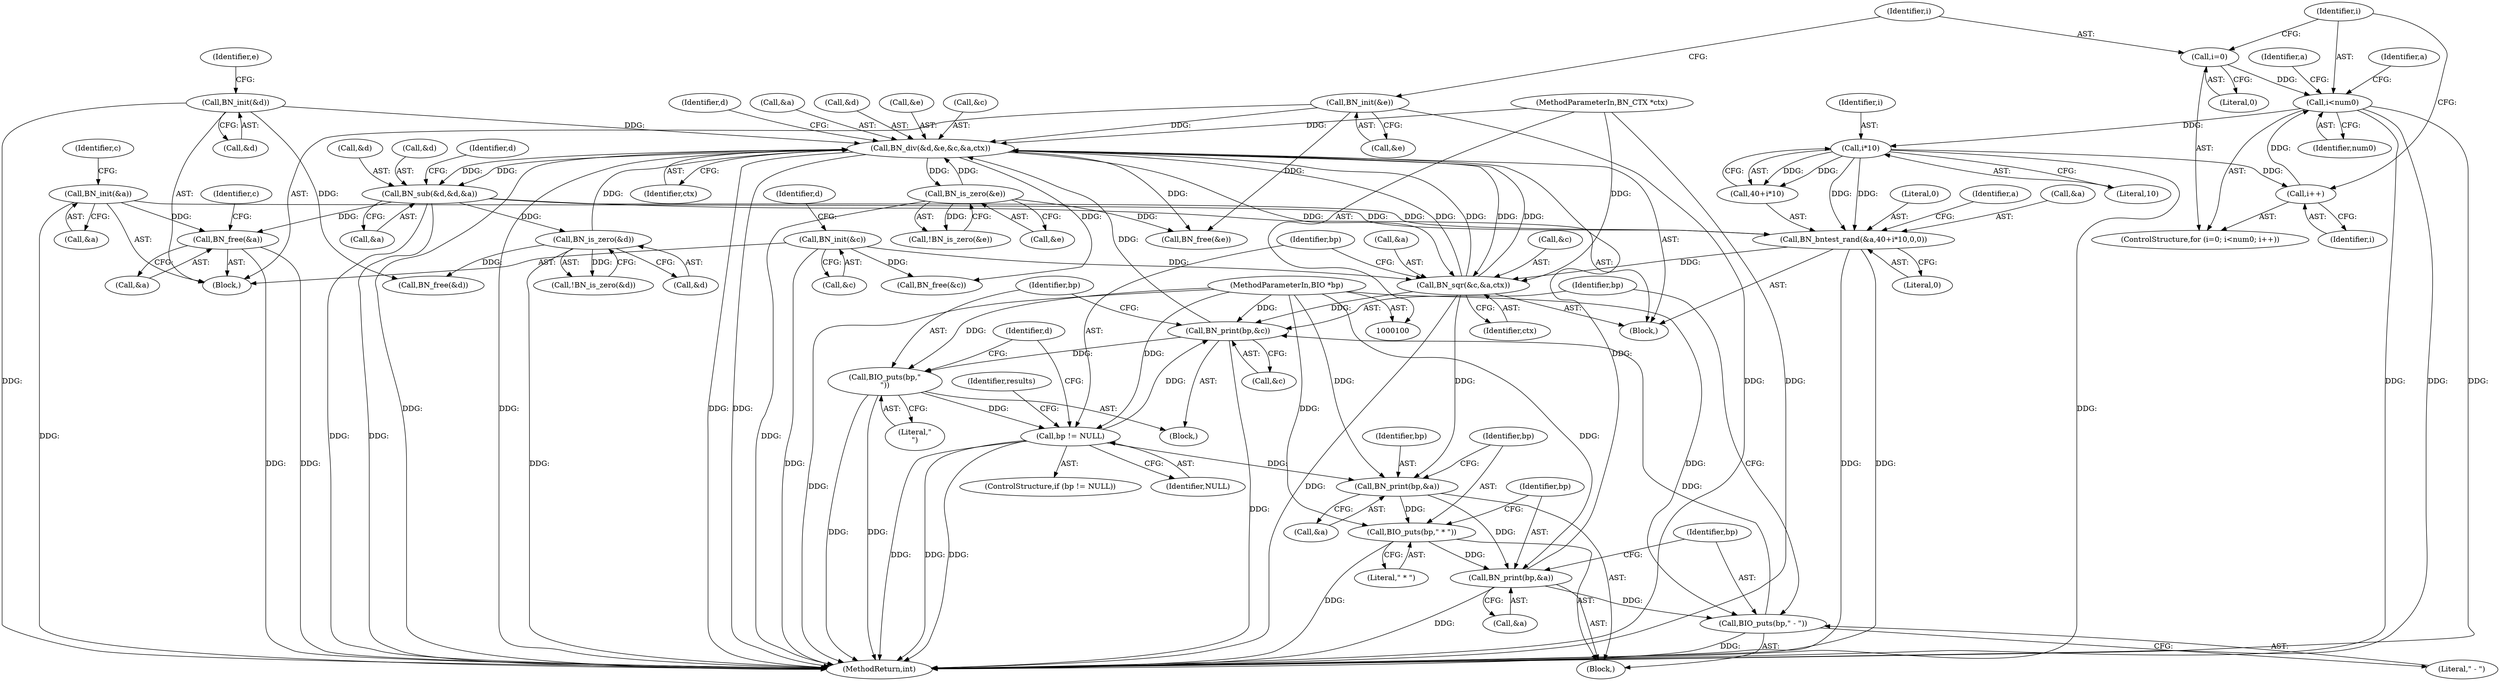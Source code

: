 digraph "1_openssl_a7a44ba55cb4f884c6bc9ceac90072dea38e66d0_3@API" {
"1000215" [label="(Call,BN_free(&a))"];
"1000192" [label="(Call,BN_sub(&d,&d,&a))"];
"1000182" [label="(Call,BN_div(&d,&e,&c,&a,ctx))"];
"1000202" [label="(Call,BN_is_zero(&d))"];
"1000115" [label="(Call,BN_init(&d))"];
"1000206" [label="(Call,BN_is_zero(&e))"];
"1000118" [label="(Call,BN_init(&e))"];
"1000175" [label="(Call,BN_print(bp,&c))"];
"1000153" [label="(Call,bp != NULL)"];
"1000179" [label="(Call,BIO_puts(bp,\"\n\"))"];
"1000101" [label="(MethodParameterIn,BIO *bp)"];
"1000172" [label="(Call,BIO_puts(bp,\" - \"))"];
"1000168" [label="(Call,BN_print(bp,&a))"];
"1000165" [label="(Call,BIO_puts(bp,\" * \"))"];
"1000161" [label="(Call,BN_print(bp,&a))"];
"1000146" [label="(Call,BN_sqr(&c,&a,ctx))"];
"1000112" [label="(Call,BN_init(&c))"];
"1000131" [label="(Call,BN_bntest_rand(&a,40+i*10,0,0))"];
"1000109" [label="(Call,BN_init(&a))"];
"1000136" [label="(Call,i*10)"];
"1000125" [label="(Call,i<num0)"];
"1000122" [label="(Call,i=0)"];
"1000128" [label="(Call,i++)"];
"1000102" [label="(MethodParameterIn,BN_CTX *ctx)"];
"1000205" [label="(Call,!BN_is_zero(&e))"];
"1000195" [label="(Call,&d)"];
"1000217" [label="(Identifier,a)"];
"1000185" [label="(Call,&e)"];
"1000110" [label="(Call,&a)"];
"1000155" [label="(Identifier,NULL)"];
"1000169" [label="(Identifier,bp)"];
"1000218" [label="(Call,BN_free(&c))"];
"1000152" [label="(ControlStructure,if (bp != NULL))"];
"1000161" [label="(Call,BN_print(bp,&a))"];
"1000177" [label="(Call,&c)"];
"1000131" [label="(Call,BN_bntest_rand(&a,40+i*10,0,0))"];
"1000204" [label="(Identifier,d)"];
"1000207" [label="(Call,&e)"];
"1000114" [label="(Identifier,c)"];
"1000191" [label="(Identifier,ctx)"];
"1000103" [label="(Block,)"];
"1000147" [label="(Call,&c)"];
"1000124" [label="(Literal,0)"];
"1000167" [label="(Literal,\" * \")"];
"1000172" [label="(Call,BIO_puts(bp,\" - \"))"];
"1000154" [label="(Identifier,bp)"];
"1000193" [label="(Call,&d)"];
"1000182" [label="(Call,BN_div(&d,&e,&c,&a,ctx))"];
"1000176" [label="(Identifier,bp)"];
"1000203" [label="(Call,&d)"];
"1000113" [label="(Call,&c)"];
"1000120" [label="(Identifier,e)"];
"1000139" [label="(Literal,0)"];
"1000162" [label="(Identifier,bp)"];
"1000187" [label="(Call,&c)"];
"1000153" [label="(Call,bp != NULL)"];
"1000160" [label="(Block,)"];
"1000221" [label="(Call,BN_free(&d))"];
"1000165" [label="(Call,BIO_puts(bp,\" * \"))"];
"1000146" [label="(Call,BN_sqr(&c,&a,ctx))"];
"1000121" [label="(ControlStructure,for (i=0; i<num0; i++))"];
"1000194" [label="(Identifier,d)"];
"1000130" [label="(Block,)"];
"1000129" [label="(Identifier,i)"];
"1000102" [label="(MethodParameterIn,BN_CTX *ctx)"];
"1000197" [label="(Call,&a)"];
"1000168" [label="(Call,BN_print(bp,&a))"];
"1000128" [label="(Call,i++)"];
"1000101" [label="(MethodParameterIn,BIO *bp)"];
"1000119" [label="(Call,&e)"];
"1000122" [label="(Call,i=0)"];
"1000170" [label="(Call,&a)"];
"1000206" [label="(Call,BN_is_zero(&e))"];
"1000159" [label="(Identifier,results)"];
"1000192" [label="(Call,BN_sub(&d,&d,&a))"];
"1000140" [label="(Literal,0)"];
"1000180" [label="(Identifier,bp)"];
"1000181" [label="(Literal,\"\n\")"];
"1000125" [label="(Call,i<num0)"];
"1000116" [label="(Call,&d)"];
"1000137" [label="(Identifier,i)"];
"1000173" [label="(Identifier,bp)"];
"1000127" [label="(Identifier,num0)"];
"1000118" [label="(Call,BN_init(&e))"];
"1000215" [label="(Call,BN_free(&a))"];
"1000115" [label="(Call,BN_init(&d))"];
"1000126" [label="(Identifier,i)"];
"1000220" [label="(Identifier,c)"];
"1000201" [label="(Call,!BN_is_zero(&d))"];
"1000189" [label="(Call,&a)"];
"1000138" [label="(Literal,10)"];
"1000175" [label="(Call,BN_print(bp,&c))"];
"1000112" [label="(Call,BN_init(&c))"];
"1000117" [label="(Identifier,d)"];
"1000229" [label="(MethodReturn,int)"];
"1000163" [label="(Call,&a)"];
"1000109" [label="(Call,BN_init(&a))"];
"1000149" [label="(Call,&a)"];
"1000216" [label="(Call,&a)"];
"1000179" [label="(Call,BIO_puts(bp,\"\n\"))"];
"1000224" [label="(Call,BN_free(&e))"];
"1000174" [label="(Literal,\" - \")"];
"1000166" [label="(Identifier,bp)"];
"1000202" [label="(Call,BN_is_zero(&d))"];
"1000151" [label="(Identifier,ctx)"];
"1000143" [label="(Identifier,a)"];
"1000132" [label="(Call,&a)"];
"1000156" [label="(Block,)"];
"1000123" [label="(Identifier,i)"];
"1000184" [label="(Identifier,d)"];
"1000133" [label="(Identifier,a)"];
"1000136" [label="(Call,i*10)"];
"1000183" [label="(Call,&d)"];
"1000134" [label="(Call,40+i*10)"];
"1000215" -> "1000103"  [label="AST: "];
"1000215" -> "1000216"  [label="CFG: "];
"1000216" -> "1000215"  [label="AST: "];
"1000220" -> "1000215"  [label="CFG: "];
"1000215" -> "1000229"  [label="DDG: "];
"1000215" -> "1000229"  [label="DDG: "];
"1000192" -> "1000215"  [label="DDG: "];
"1000109" -> "1000215"  [label="DDG: "];
"1000192" -> "1000130"  [label="AST: "];
"1000192" -> "1000197"  [label="CFG: "];
"1000193" -> "1000192"  [label="AST: "];
"1000195" -> "1000192"  [label="AST: "];
"1000197" -> "1000192"  [label="AST: "];
"1000204" -> "1000192"  [label="CFG: "];
"1000192" -> "1000229"  [label="DDG: "];
"1000192" -> "1000229"  [label="DDG: "];
"1000192" -> "1000131"  [label="DDG: "];
"1000182" -> "1000192"  [label="DDG: "];
"1000182" -> "1000192"  [label="DDG: "];
"1000192" -> "1000202"  [label="DDG: "];
"1000182" -> "1000130"  [label="AST: "];
"1000182" -> "1000191"  [label="CFG: "];
"1000183" -> "1000182"  [label="AST: "];
"1000185" -> "1000182"  [label="AST: "];
"1000187" -> "1000182"  [label="AST: "];
"1000189" -> "1000182"  [label="AST: "];
"1000191" -> "1000182"  [label="AST: "];
"1000194" -> "1000182"  [label="CFG: "];
"1000182" -> "1000229"  [label="DDG: "];
"1000182" -> "1000229"  [label="DDG: "];
"1000182" -> "1000229"  [label="DDG: "];
"1000182" -> "1000229"  [label="DDG: "];
"1000182" -> "1000146"  [label="DDG: "];
"1000182" -> "1000146"  [label="DDG: "];
"1000202" -> "1000182"  [label="DDG: "];
"1000115" -> "1000182"  [label="DDG: "];
"1000206" -> "1000182"  [label="DDG: "];
"1000118" -> "1000182"  [label="DDG: "];
"1000175" -> "1000182"  [label="DDG: "];
"1000146" -> "1000182"  [label="DDG: "];
"1000146" -> "1000182"  [label="DDG: "];
"1000146" -> "1000182"  [label="DDG: "];
"1000168" -> "1000182"  [label="DDG: "];
"1000102" -> "1000182"  [label="DDG: "];
"1000182" -> "1000206"  [label="DDG: "];
"1000182" -> "1000218"  [label="DDG: "];
"1000182" -> "1000224"  [label="DDG: "];
"1000202" -> "1000201"  [label="AST: "];
"1000202" -> "1000203"  [label="CFG: "];
"1000203" -> "1000202"  [label="AST: "];
"1000201" -> "1000202"  [label="CFG: "];
"1000202" -> "1000229"  [label="DDG: "];
"1000202" -> "1000201"  [label="DDG: "];
"1000202" -> "1000221"  [label="DDG: "];
"1000115" -> "1000103"  [label="AST: "];
"1000115" -> "1000116"  [label="CFG: "];
"1000116" -> "1000115"  [label="AST: "];
"1000120" -> "1000115"  [label="CFG: "];
"1000115" -> "1000229"  [label="DDG: "];
"1000115" -> "1000221"  [label="DDG: "];
"1000206" -> "1000205"  [label="AST: "];
"1000206" -> "1000207"  [label="CFG: "];
"1000207" -> "1000206"  [label="AST: "];
"1000205" -> "1000206"  [label="CFG: "];
"1000206" -> "1000229"  [label="DDG: "];
"1000206" -> "1000205"  [label="DDG: "];
"1000206" -> "1000224"  [label="DDG: "];
"1000118" -> "1000103"  [label="AST: "];
"1000118" -> "1000119"  [label="CFG: "];
"1000119" -> "1000118"  [label="AST: "];
"1000123" -> "1000118"  [label="CFG: "];
"1000118" -> "1000229"  [label="DDG: "];
"1000118" -> "1000224"  [label="DDG: "];
"1000175" -> "1000156"  [label="AST: "];
"1000175" -> "1000177"  [label="CFG: "];
"1000176" -> "1000175"  [label="AST: "];
"1000177" -> "1000175"  [label="AST: "];
"1000180" -> "1000175"  [label="CFG: "];
"1000175" -> "1000229"  [label="DDG: "];
"1000153" -> "1000175"  [label="DDG: "];
"1000172" -> "1000175"  [label="DDG: "];
"1000101" -> "1000175"  [label="DDG: "];
"1000146" -> "1000175"  [label="DDG: "];
"1000175" -> "1000179"  [label="DDG: "];
"1000153" -> "1000152"  [label="AST: "];
"1000153" -> "1000155"  [label="CFG: "];
"1000154" -> "1000153"  [label="AST: "];
"1000155" -> "1000153"  [label="AST: "];
"1000159" -> "1000153"  [label="CFG: "];
"1000184" -> "1000153"  [label="CFG: "];
"1000153" -> "1000229"  [label="DDG: "];
"1000153" -> "1000229"  [label="DDG: "];
"1000153" -> "1000229"  [label="DDG: "];
"1000179" -> "1000153"  [label="DDG: "];
"1000101" -> "1000153"  [label="DDG: "];
"1000153" -> "1000161"  [label="DDG: "];
"1000179" -> "1000156"  [label="AST: "];
"1000179" -> "1000181"  [label="CFG: "];
"1000180" -> "1000179"  [label="AST: "];
"1000181" -> "1000179"  [label="AST: "];
"1000184" -> "1000179"  [label="CFG: "];
"1000179" -> "1000229"  [label="DDG: "];
"1000179" -> "1000229"  [label="DDG: "];
"1000101" -> "1000179"  [label="DDG: "];
"1000101" -> "1000100"  [label="AST: "];
"1000101" -> "1000229"  [label="DDG: "];
"1000101" -> "1000161"  [label="DDG: "];
"1000101" -> "1000165"  [label="DDG: "];
"1000101" -> "1000168"  [label="DDG: "];
"1000101" -> "1000172"  [label="DDG: "];
"1000172" -> "1000160"  [label="AST: "];
"1000172" -> "1000174"  [label="CFG: "];
"1000173" -> "1000172"  [label="AST: "];
"1000174" -> "1000172"  [label="AST: "];
"1000176" -> "1000172"  [label="CFG: "];
"1000172" -> "1000229"  [label="DDG: "];
"1000168" -> "1000172"  [label="DDG: "];
"1000168" -> "1000160"  [label="AST: "];
"1000168" -> "1000170"  [label="CFG: "];
"1000169" -> "1000168"  [label="AST: "];
"1000170" -> "1000168"  [label="AST: "];
"1000173" -> "1000168"  [label="CFG: "];
"1000168" -> "1000229"  [label="DDG: "];
"1000165" -> "1000168"  [label="DDG: "];
"1000161" -> "1000168"  [label="DDG: "];
"1000165" -> "1000160"  [label="AST: "];
"1000165" -> "1000167"  [label="CFG: "];
"1000166" -> "1000165"  [label="AST: "];
"1000167" -> "1000165"  [label="AST: "];
"1000169" -> "1000165"  [label="CFG: "];
"1000165" -> "1000229"  [label="DDG: "];
"1000161" -> "1000165"  [label="DDG: "];
"1000161" -> "1000160"  [label="AST: "];
"1000161" -> "1000163"  [label="CFG: "];
"1000162" -> "1000161"  [label="AST: "];
"1000163" -> "1000161"  [label="AST: "];
"1000166" -> "1000161"  [label="CFG: "];
"1000146" -> "1000161"  [label="DDG: "];
"1000146" -> "1000130"  [label="AST: "];
"1000146" -> "1000151"  [label="CFG: "];
"1000147" -> "1000146"  [label="AST: "];
"1000149" -> "1000146"  [label="AST: "];
"1000151" -> "1000146"  [label="AST: "];
"1000154" -> "1000146"  [label="CFG: "];
"1000146" -> "1000229"  [label="DDG: "];
"1000112" -> "1000146"  [label="DDG: "];
"1000131" -> "1000146"  [label="DDG: "];
"1000102" -> "1000146"  [label="DDG: "];
"1000112" -> "1000103"  [label="AST: "];
"1000112" -> "1000113"  [label="CFG: "];
"1000113" -> "1000112"  [label="AST: "];
"1000117" -> "1000112"  [label="CFG: "];
"1000112" -> "1000229"  [label="DDG: "];
"1000112" -> "1000218"  [label="DDG: "];
"1000131" -> "1000130"  [label="AST: "];
"1000131" -> "1000140"  [label="CFG: "];
"1000132" -> "1000131"  [label="AST: "];
"1000134" -> "1000131"  [label="AST: "];
"1000139" -> "1000131"  [label="AST: "];
"1000140" -> "1000131"  [label="AST: "];
"1000143" -> "1000131"  [label="CFG: "];
"1000131" -> "1000229"  [label="DDG: "];
"1000131" -> "1000229"  [label="DDG: "];
"1000109" -> "1000131"  [label="DDG: "];
"1000136" -> "1000131"  [label="DDG: "];
"1000136" -> "1000131"  [label="DDG: "];
"1000109" -> "1000103"  [label="AST: "];
"1000109" -> "1000110"  [label="CFG: "];
"1000110" -> "1000109"  [label="AST: "];
"1000114" -> "1000109"  [label="CFG: "];
"1000109" -> "1000229"  [label="DDG: "];
"1000136" -> "1000134"  [label="AST: "];
"1000136" -> "1000138"  [label="CFG: "];
"1000137" -> "1000136"  [label="AST: "];
"1000138" -> "1000136"  [label="AST: "];
"1000134" -> "1000136"  [label="CFG: "];
"1000136" -> "1000229"  [label="DDG: "];
"1000136" -> "1000128"  [label="DDG: "];
"1000136" -> "1000134"  [label="DDG: "];
"1000136" -> "1000134"  [label="DDG: "];
"1000125" -> "1000136"  [label="DDG: "];
"1000125" -> "1000121"  [label="AST: "];
"1000125" -> "1000127"  [label="CFG: "];
"1000126" -> "1000125"  [label="AST: "];
"1000127" -> "1000125"  [label="AST: "];
"1000133" -> "1000125"  [label="CFG: "];
"1000217" -> "1000125"  [label="CFG: "];
"1000125" -> "1000229"  [label="DDG: "];
"1000125" -> "1000229"  [label="DDG: "];
"1000125" -> "1000229"  [label="DDG: "];
"1000122" -> "1000125"  [label="DDG: "];
"1000128" -> "1000125"  [label="DDG: "];
"1000122" -> "1000121"  [label="AST: "];
"1000122" -> "1000124"  [label="CFG: "];
"1000123" -> "1000122"  [label="AST: "];
"1000124" -> "1000122"  [label="AST: "];
"1000126" -> "1000122"  [label="CFG: "];
"1000128" -> "1000121"  [label="AST: "];
"1000128" -> "1000129"  [label="CFG: "];
"1000129" -> "1000128"  [label="AST: "];
"1000126" -> "1000128"  [label="CFG: "];
"1000102" -> "1000100"  [label="AST: "];
"1000102" -> "1000229"  [label="DDG: "];
}
